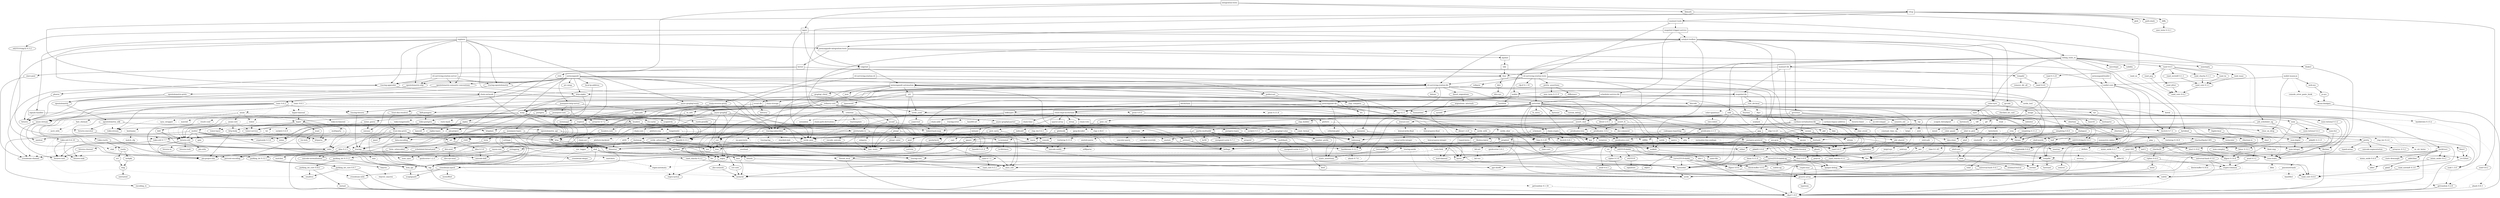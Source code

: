 digraph {
    0 [ label = "catalyst-toolbox" shape = box]
    1 [ label = "chain-addr" shape = box]
    2 [ label = "chain-core" shape = box]
    3 [ label = "chain-ser" shape = box]
    4 [ label = "chain-crypto" shape = box]
    5 [ label = "typed-bytes" shape = box]
    6 [ label = "chain-impl-mockchain" shape = box]
    7 [ label = "cardano-legacy-address" shape = box]
    8 [ label = "chain-time" shape = box]
    9 [ label = "chain-vote" shape = box]
    10 [ label = "imhamt" shape = box]
    11 [ label = "sparse-array" shape = box]
    12 [ label = "chain-storage" shape = box]
    13 [ label = "jcli" shape = box]
    14 [ label = "jormungandr-lib" shape = box]
    15 [ label = "jormungandr-automation" shape = box]
    16 [ label = "jortestkit" shape = box]
    17 [ label = "jormungandr-integration-tests" shape = box]
    18 [ label = "hersir" shape = box]
    19 [ label = "thor" shape = box]
    20 [ label = "loki" shape = box]
    21 [ label = "mjolnir" shape = box]
    22 [ label = "snapshot-lib" shape = box]
    23 [ label = "symmetric-cipher" shape = box]
    24 [ label = "vit-servicing-station-lib" shape = box]
    25 [ label = "event-db" shape = box]
    26 [ label = "vit-servicing-station-tests" shape = box]
    27 [ label = "wallet" shape = box]
    28 [ label = "chain-path-derivation" shape = box]
    29 [ label = "hdkeygen" shape = box]
    30 [ label = "chain-network" shape = box]
    31 [ label = "jormungandrwallet" shape = box]
    32 [ label = "wallet-core" shape = box]
    33 [ label = "wallet-wasm-js" shape = box]
    34 [ label = "jormungandr" shape = box]
    35 [ label = "explorer" shape = box]
    36 [ label = "settings" shape = box]
    37 [ label = "blockchain" shape = box]
    38 [ label = "vit-servicing-station-cli" shape = box]
    39 [ label = "vit-servicing-station-server" shape = box]
    40 [ label = "iapyx" shape = box]
    41 [ label = "valgrind" shape = box]
    42 [ label = "vitup" shape = box]
    43 [ label = "mainnet-lib" shape = box]
    44 [ label = "mainnet-tools" shape = box]
    45 [ label = "scheduler-service-lib" shape = box]
    46 [ label = "signals-handler" shape = box]
    47 [ label = "snapshot-trigger-service" shape = box]
    48 [ label = "voting_tools_rs" shape = box]
    49 [ label = "integration-tests" shape = box]
    50 [ label = "assert_fs" ]
    51 [ label = "bech32 0.8.1" ]
    52 [ label = "clap 4.2.1" ]
    53 [ label = "color-eyre" ]
    54 [ label = "csv" ]
    55 [ label = "fraction" ]
    56 [ label = "futures" ]
    57 [ label = "gag" ]
    58 [ label = "governor" ]
    59 [ label = "graphql_client" ]
    60 [ label = "hex" ]
    61 [ label = "image" ]
    62 [ label = "itertools" ]
    63 [ label = "once_cell" ]
    64 [ label = "qrcode" ]
    65 [ label = "quircs" ]
    66 [ label = "rand 0.8.5" ]
    67 [ label = "rand_chacha 0.3.1" ]
    68 [ label = "rayon" ]
    69 [ label = "regex" ]
    70 [ label = "reqwest" ]
    71 [ label = "rust_decimal" ]
    72 [ label = "serde" ]
    73 [ label = "serde_json" ]
    74 [ label = "serde_yaml" ]
    75 [ label = "sscanf" ]
    76 [ label = "thiserror" ]
    77 [ label = "time 0.3.20" ]
    78 [ label = "tokio" ]
    79 [ label = "tracing" ]
    80 [ label = "tracing-subscriber" ]
    81 [ label = "url" ]
    82 [ label = "cryptoxide 0.4.4" ]
    83 [ label = "proptest" ]
    84 [ label = "quickcheck" ]
    85 [ label = "curve25519-dalek-ng" ]
    86 [ label = "ed25519-bip32 0.4.1" ]
    87 [ label = "ed25519-dalek" ]
    88 [ label = "generic-array" ]
    89 [ label = "rand_core 0.6.4" ]
    90 [ label = "sha2 0.10.6" ]
    91 [ label = "lazy_static" ]
    92 [ label = "strum" ]
    93 [ label = "cbor_event" ]
    94 [ label = "const_format" ]
    95 [ label = "criterion" style = dashed]
    96 [ label = "data-pile" ]
    97 [ label = "sled" ]
    98 [ label = "tempfile" ]
    99 [ label = "base64 0.13.1" ]
    100 [ label = "bincode" ]
    101 [ label = "bytes" ]
    102 [ label = "clap_complete" ]
    103 [ label = "gtmpl" ]
    104 [ label = "rpassword" ]
    105 [ label = "http" ]
    106 [ label = "humantime" ]
    107 [ label = "parity-multiaddr" ]
    108 [ label = "serde_with" ]
    109 [ label = "assert_cmd" ]
    110 [ label = "bytesize" ]
    111 [ label = "custom_debug" ]
    112 [ label = "flate2" ]
    113 [ label = "fs_extra" ]
    114 [ label = "json" ]
    115 [ label = "keynesis" ]
    116 [ label = "log" ]
    117 [ label = "netstat2" ]
    118 [ label = "os_info" ]
    119 [ label = "poldercast" ]
    120 [ label = "predicates 2.1.5" ]
    121 [ label = "prost 0.9.0" ]
    122 [ label = "semver" ]
    123 [ label = "sysinfo" ]
    124 [ label = "tar" ]
    125 [ label = "tokio-stream" ]
    126 [ label = "tonic 0.6.2" ]
    127 [ label = "warp" ]
    128 [ label = "zip" ]
    129 [ label = "console" ]
    130 [ label = "dialoguer" ]
    131 [ label = "indicatif" ]
    132 [ label = "sha-1" ]
    133 [ label = "sha2 0.9.9" ]
    134 [ label = "bech32 0.7.3" ]
    135 [ label = "yaml-rust" ]
    136 [ label = "ctrlc" ]
    137 [ label = "slave-pool" ]
    138 [ label = "cocoon" ]
    139 [ label = "dirs" ]
    140 [ label = "serde_test" style = dashed]
    141 [ label = "zeroize" ]
    142 [ label = "diesel 1.4.8" ]
    143 [ label = "diesel_migrations" ]
    144 [ label = "dotenv" ]
    145 [ label = "http-zipkin" ]
    146 [ label = "notify" ]
    147 [ label = "r2d2" ]
    148 [ label = "simplelog 0.8.0" ]
    149 [ label = "tracing-futures" ]
    150 [ label = "bb8" ]
    151 [ label = "bb8-postgres" ]
    152 [ label = "dotenvy" ]
    153 [ label = "tokio-postgres" ]
    154 [ label = "cfg-if 0.1.10" ]
    155 [ label = "chrono" ]
    156 [ label = "dyn-clone" ]
    157 [ label = "fake" ]
    158 [ label = "hyper" ]
    159 [ label = "postgres" ]
    160 [ label = "pretty_assertions" ]
    161 [ label = "rand 0.7.3" ]
    162 [ label = "rand_core 0.5.1" ]
    163 [ label = "refinery" ]
    164 [ label = "hashlink" ]
    165 [ label = "http-body" ]
    166 [ label = "pin-project" ]
    167 [ label = "clear_on_drop" ]
    168 [ label = "console_error_panic_hook" style = dashed]
    169 [ label = "getrandom 0.2.8" ]
    170 [ label = "js-sys" ]
    171 [ label = "wasm-bindgen" ]
    172 [ label = "web-sys" ]
    173 [ label = "arc-swap" ]
    174 [ label = "jsonrpsee-core" ]
    175 [ label = "jsonrpsee-http-server" ]
    176 [ label = "linked-hash-map" ]
    177 [ label = "local-ip-address" ]
    178 [ label = "lru" ]
    179 [ label = "opentelemetry" ]
    180 [ label = "opentelemetry-otlp" ]
    181 [ label = "opentelemetry-semantic-conventions" ]
    182 [ label = "tokio-util 0.6.10" ]
    183 [ label = "tracing-appender" ]
    184 [ label = "tracing-opentelemetry" ]
    185 [ label = "trust-dns-resolver" ]
    186 [ label = "anyhow" ]
    187 [ label = "async-graphql" ]
    188 [ label = "async-graphql-warp" ]
    189 [ label = "futures-channel" ]
    190 [ label = "futures-util" ]
    191 [ label = "ed25519-bip32 0.3.2" ]
    192 [ label = "prettytable-rs" ]
    193 [ label = "warp-reverse-proxy" ]
    194 [ label = "diffy" ]
    195 [ label = "glob" ]
    196 [ label = "path-slash" ]
    197 [ label = "rustls" ]
    198 [ label = "rustls-pemfile" ]
    199 [ label = "tempdir" ]
    200 [ label = "tokio-rustls" ]
    201 [ label = "uuid 0.8.2" ]
    202 [ label = "walkdir" ]
    203 [ label = "cardano-serialization-lib" ]
    204 [ label = "pharos" ]
    205 [ label = "job_scheduler_ng" ]
    206 [ label = "num-traits" ]
    207 [ label = "uuid 1.3.0" ]
    208 [ label = "bigdecimal" ]
    209 [ label = "blake2" ]
    210 [ label = "bytekind" ]
    211 [ label = "cddl" ]
    212 [ label = "ciborium" ]
    213 [ label = "dashmap" ]
    214 [ label = "diesel 2.0.3" ]
    215 [ label = "microtype" ]
    216 [ label = "nonempty" ]
    217 [ label = "rand 0.6.5" ]
    218 [ label = "rand_core 0.4.2" ]
    219 [ label = "scheduled-thread-pool" ]
    220 [ label = "validity" ]
    221 [ label = "base64 0.21.0" ]
    222 [ label = "cfg-if 1.0.0" ]
    223 [ label = "libmath" ]
    224 [ label = "rand_chacha 0.2.2" ]
    225 [ label = "anstyle" ]
    226 [ label = "doc-comment" ]
    227 [ label = "globwalk" ]
    228 [ label = "predicates 3.0.2" ]
    229 [ label = "predicates-core" ]
    230 [ label = "predicates-tree" ]
    231 [ label = "clap_builder" ]
    232 [ label = "backtrace" ]
    233 [ label = "color-spantrace" style = dashed]
    234 [ label = "eyre" ]
    235 [ label = "indenter" ]
    236 [ label = "owo-colors" ]
    237 [ label = "tracing-error" style = dashed]
    238 [ label = "csv-core" ]
    239 [ label = "itoa" ]
    240 [ label = "ryu" ]
    241 [ label = "num" ]
    242 [ label = "futures-core" ]
    243 [ label = "futures-executor" ]
    244 [ label = "futures-io" ]
    245 [ label = "futures-sink" ]
    246 [ label = "futures-task" ]
    247 [ label = "filedescriptor" ]
    248 [ label = "futures-timer" style = dashed]
    249 [ label = "no-std-compat" ]
    250 [ label = "nonzero_ext" ]
    251 [ label = "parking_lot 0.12.1" ]
    252 [ label = "smallvec" ]
    253 [ label = "bytemuck" ]
    254 [ label = "byteorder" ]
    255 [ label = "color_quant" ]
    256 [ label = "gif" style = dashed]
    257 [ label = "jpeg-decoder" style = dashed]
    258 [ label = "num-iter" ]
    259 [ label = "num-rational 0.3.2" ]
    260 [ label = "png" style = dashed]
    261 [ label = "scoped_threadpool" style = dashed]
    262 [ label = "tiff" style = dashed]
    263 [ label = "either" ]
    264 [ label = "checked_int_cast" ]
    265 [ label = "ppv-lite86" ]
    266 [ label = "rayon-core" ]
    267 [ label = "aho-corasick" ]
    268 [ label = "memchr" ]
    269 [ label = "regex-syntax" ]
    270 [ label = "serde_urlencoded" ]
    271 [ label = "tower-service" ]
    272 [ label = "arrayvec 0.7.2" ]
    273 [ label = "borsh" style = dashed]
    274 [ label = "bytecheck" style = dashed]
    275 [ label = "rkyv" style = dashed]
    276 [ label = "indexmap" ]
    277 [ label = "time-core" ]
    278 [ label = "mio" style = dashed]
    279 [ label = "num_cpus" ]
    280 [ label = "pin-project-lite" ]
    281 [ label = "tracing-core" ]
    282 [ label = "matchers" style = dashed]
    283 [ label = "nu-ansi-term" style = dashed]
    284 [ label = "sharded-slab" style = dashed]
    285 [ label = "thread_local" ]
    286 [ label = "tracing-log" style = dashed]
    287 [ label = "tracing-serde" style = dashed]
    288 [ label = "form_urlencoded" ]
    289 [ label = "idna 0.3.0" ]
    290 [ label = "percent-encoding" ]
    291 [ label = "bit-set" style = dashed]
    292 [ label = "bitflags" ]
    293 [ label = "quick-error 2.0.1" style = dashed]
    294 [ label = "rand_xorshift 0.3.0" ]
    295 [ label = "rusty-fork" style = dashed]
    296 [ label = "unarray" ]
    297 [ label = "env_logger" style = dashed]
    298 [ label = "digest 0.9.0" ]
    299 [ label = "subtle-ng" ]
    300 [ label = "curve25519-dalek" ]
    301 [ label = "ed25519" ]
    302 [ label = "typenum" ]
    303 [ label = "digest 0.10.6" ]
    304 [ label = "atty" style = dashed]
    305 [ label = "cast" style = dashed]
    306 [ label = "clap 2.34.0" style = dashed]
    307 [ label = "criterion-plot" style = dashed]
    308 [ label = "oorandom" style = dashed]
    309 [ label = "plotters" style = dashed]
    310 [ label = "serde_cbor" style = dashed]
    311 [ label = "tinytemplate" style = dashed]
    312 [ label = "memmap2" ]
    313 [ label = "crc32fast" ]
    314 [ label = "crossbeam-epoch" ]
    315 [ label = "crossbeam-utils" ]
    316 [ label = "fxhash" ]
    317 [ label = "libc" ]
    318 [ label = "parking_lot 0.11.2" ]
    319 [ label = "fastrand" ]
    320 [ label = "gtmpl_value" ]
    321 [ label = "fnv" ]
    322 [ label = "arrayref" ]
    323 [ label = "bs58" ]
    324 [ label = "data-encoding" ]
    325 [ label = "multihash" ]
    326 [ label = "static_assertions" ]
    327 [ label = "unsigned-varint 0.7.1" ]
    328 [ label = "bstr" ]
    329 [ label = "wait-timeout" ]
    330 [ label = "miniz_oxide 0.6.2" ]
    331 [ label = "cryptoxide 0.3.6" ]
    332 [ label = "difflib" style = dashed]
    333 [ label = "float-cmp" style = dashed]
    334 [ label = "normalize-line-endings" style = dashed]
    335 [ label = "filetime" ]
    336 [ label = "tokio-util 0.7.7" ]
    337 [ label = "async-stream" ]
    338 [ label = "h2" style = dashed]
    339 [ label = "hyper-timeout" style = dashed]
    340 [ label = "tower" style = dashed]
    341 [ label = "tower-layer" ]
    342 [ label = "headers" ]
    343 [ label = "mime" ]
    344 [ label = "mime_guess" ]
    345 [ label = "multiparty" style = dashed]
    346 [ label = "scoped-tls" ]
    347 [ label = "tokio-tungstenite" style = dashed]
    348 [ label = "aes" style = dashed]
    349 [ label = "bzip2" style = dashed]
    350 [ label = "constant_time_eq" style = dashed]
    351 [ label = "hmac 0.12.1" ]
    352 [ label = "pbkdf2 0.11.0" style = dashed]
    353 [ label = "sha1" ]
    354 [ label = "zstd" style = dashed]
    355 [ label = "unicode-width" ]
    356 [ label = "shell-words" ]
    357 [ label = "number_prefix" ]
    358 [ label = "block-buffer 0.9.0" ]
    359 [ label = "opaque-debug" ]
    360 [ label = "crossbeam-channel" ]
    361 [ label = "aes-gcm" ]
    362 [ label = "chacha20poly1305" ]
    363 [ label = "hmac 0.11.0" ]
    364 [ label = "pbkdf2 0.9.0" ]
    365 [ label = "dirs-sys" ]
    366 [ label = "pq-sys" style = dashed]
    367 [ label = "migrations_internals" ]
    368 [ label = "zipkin" ]
    369 [ label = "termcolor" ]
    370 [ label = "fallible-iterator" ]
    371 [ label = "phf" ]
    372 [ label = "postgres-protocol" ]
    373 [ label = "postgres-types" ]
    374 [ label = "socket2 0.5.1" ]
    375 [ label = "num-integer" ]
    376 [ label = "time 0.1.45" style = dashed]
    377 [ label = "httparse" ]
    378 [ label = "httpdate" ]
    379 [ label = "socket2 0.4.9" style = dashed]
    380 [ label = "want" ]
    381 [ label = "ansi_term 0.11.0" ]
    382 [ label = "difference" ]
    383 [ label = "getrandom 0.1.16" style = dashed]
    384 [ label = "refinery-core" ]
    385 [ label = "hashbrown 0.12.3" ]
    386 [ label = "beef" ]
    387 [ label = "jsonrpsee-types" ]
    388 [ label = "rustc-hash" style = dashed]
    389 [ label = "globset" ]
    390 [ label = "unicase" ]
    391 [ label = "opentelemetry_api" ]
    392 [ label = "opentelemetry_sdk" ]
    393 [ label = "opentelemetry-proto" ]
    394 [ label = "prost 0.11.8" style = dashed]
    395 [ label = "tonic 0.8.3" style = dashed]
    396 [ label = "slab" style = dashed]
    397 [ label = "lru-cache" ]
    398 [ label = "resolv-conf" style = dashed]
    399 [ label = "trust-dns-proto" ]
    400 [ label = "async-graphql-parser" ]
    401 [ label = "async-graphql-value" ]
    402 [ label = "fast_chemail" style = dashed]
    403 [ label = "multer" ]
    404 [ label = "pin-utils" ]
    405 [ label = "encode_unicode" ]
    406 [ label = "is-terminal" ]
    407 [ label = "term" ]
    408 [ label = "ansi_term 0.12.1" ]
    409 [ label = "ring" ]
    410 [ label = "sct" ]
    411 [ label = "webpki" ]
    412 [ label = "rand 0.4.6" ]
    413 [ label = "remove_dir_all" ]
    414 [ label = "same-file" ]
    415 [ label = "num-bigint" ]
    416 [ label = "schemars" ]
    417 [ label = "cron" ]
    418 [ label = "libm" style = dashed]
    419 [ label = "abnf_to_pest" ]
    420 [ label = "base16" ]
    421 [ label = "base64-url" style = dashed]
    422 [ label = "clap 3.2.23" style = dashed]
    423 [ label = "codespan-reporting" ]
    424 [ label = "hexf-parse" ]
    425 [ label = "lexical-core" ]
    426 [ label = "pest_meta" ]
    427 [ label = "pest_vm" ]
    428 [ label = "simplelog 0.11.2" ]
    429 [ label = "uriparse" style = dashed]
    430 [ label = "ciborium-io" ]
    431 [ label = "ciborium-ll" ]
    432 [ label = "lock_api" ]
    433 [ label = "parking_lot_core 0.9.7" ]
    434 [ label = "secrecy" style = dashed]
    435 [ label = "rand_chacha 0.1.1" ]
    436 [ label = "rand_hc" ]
    437 [ label = "rand_isaac" ]
    438 [ label = "rand_jitter" ]
    439 [ label = "rand_os" style = dashed]
    440 [ label = "rand_pcg" ]
    441 [ label = "rand_xorshift 0.1.1" ]
    442 [ label = "rand 0.3.23" ]
    443 [ label = "ignore" ]
    444 [ label = "termtree" ]
    445 [ label = "anstream" style = dashed]
    446 [ label = "clap_lex 0.4.1" ]
    447 [ label = "strsim" style = dashed]
    448 [ label = "addr2line" ]
    449 [ label = "object" ]
    450 [ label = "rustc-demangle" ]
    451 [ label = "num-complex" ]
    452 [ label = "num-rational 0.4.1" ]
    453 [ label = "weezl" style = dashed]
    454 [ label = "deflate" style = dashed]
    455 [ label = "miniz_oxide 0.3.7" style = dashed]
    456 [ label = "miniz_oxide 0.4.4" style = dashed]
    457 [ label = "crossbeam-deque" ]
    458 [ label = "hashbrown 0.13.2" style = dashed]
    459 [ label = "ptr_meta" style = dashed]
    460 [ label = "simdutf8" style = dashed]
    461 [ label = "rend" style = dashed]
    462 [ label = "seahash" style = dashed]
    463 [ label = "regex-automata" style = dashed]
    464 [ label = "overload" style = dashed]
    465 [ label = "unicode-bidi" ]
    466 [ label = "unicode-normalization" ]
    467 [ label = "bit-vec" style = dashed]
    468 [ label = "quick-error 1.2.3" style = dashed]
    469 [ label = "subtle" ]
    470 [ label = "signature" ]
    471 [ label = "block-buffer 0.10.4" style = dashed]
    472 [ label = "crypto-common" ]
    473 [ label = "textwrap 0.11.0" style = dashed]
    474 [ label = "plotters-backend" style = dashed]
    475 [ label = "plotters-svg" style = dashed]
    476 [ label = "half" ]
    477 [ label = "memoffset" ]
    478 [ label = "scopeguard" ]
    479 [ label = "instant" ]
    480 [ label = "parking_lot_core 0.8.6" ]
    481 [ label = "unsigned-varint 0.5.1" ]
    482 [ label = "adler" ]
    483 [ label = "tokio-io-timeout" style = dashed]
    484 [ label = "headers-core" ]
    485 [ label = "try-lock" ]
    486 [ label = "tungstenite" style = dashed]
    487 [ label = "cipher 0.3.0" ]
    488 [ label = "bzip2-sys" style = dashed]
    489 [ label = "password-hash" style = dashed]
    490 [ label = "zstd-safe" style = dashed]
    491 [ label = "aead 0.4.3" ]
    492 [ label = "ctr" ]
    493 [ label = "ghash" ]
    494 [ label = "aead 0.5.2" ]
    495 [ label = "chacha20" ]
    496 [ label = "cipher 0.4.4" ]
    497 [ label = "poly1305" ]
    498 [ label = "crypto-mac" ]
    499 [ label = "lazycell" ]
    500 [ label = "zipkin-types" ]
    501 [ label = "phf_shared" ]
    502 [ label = "md-5" ]
    503 [ label = "stringprep" ]
    504 [ label = "siphasher" ]
    505 [ label = "toml" ]
    506 [ label = "ahash 0.7.6" style = dashed]
    507 [ label = "axum" style = dashed]
    508 [ label = "hostname" style = dashed]
    509 [ label = "idna 0.2.3" ]
    510 [ label = "ipnet" ]
    511 [ label = "tinyvec" ]
    512 [ label = "pest" ]
    513 [ label = "ascii_utils" style = dashed]
    514 [ label = "encoding_rs" ]
    515 [ label = "spin" ]
    516 [ label = "io-lifetimes" ]
    517 [ label = "dirs-next" ]
    518 [ label = "untrusted" ]
    519 [ label = "nom" ]
    520 [ label = "abnf" ]
    521 [ label = "pretty" ]
    522 [ label = "clap_lex 0.2.4" style = dashed]
    523 [ label = "textwrap 0.16.0" style = dashed]
    524 [ label = "lexical-parse-float" style = dashed]
    525 [ label = "lexical-parse-integer" style = dashed]
    526 [ label = "lexical-util" ]
    527 [ label = "lexical-write-float" style = dashed]
    528 [ label = "lexical-write-integer" style = dashed]
    529 [ label = "rand_core 0.3.1" ]
    530 [ label = "anstyle-parse" style = dashed]
    531 [ label = "concolor-override" style = dashed]
    532 [ label = "concolor-query" style = dashed]
    533 [ label = "utf8parse" style = dashed]
    534 [ label = "gimli" ]
    535 [ label = "adler32" style = dashed]
    536 [ label = "ahash 0.8.3" style = dashed]
    537 [ label = "utf-8" style = dashed]
    538 [ label = "base64ct" style = dashed]
    539 [ label = "zstd-sys" style = dashed]
    540 [ label = "polyval" ]
    541 [ label = "inout" ]
    542 [ label = "universal-hash 0.5.0" ]
    543 [ label = "axum-core" style = dashed]
    544 [ label = "matchit" style = dashed]
    545 [ label = "sync_wrapper" style = dashed]
    546 [ label = "match_cfg" style = dashed]
    547 [ label = "matches" ]
    548 [ label = "tinyvec_macros" style = dashed]
    549 [ label = "ucd-trie" ]
    550 [ label = "dirs-sys-next" ]
    551 [ label = "minimal-lexical" ]
    552 [ label = "abnf-core" ]
    553 [ label = "arrayvec 0.5.2" ]
    554 [ label = "typed-arena" ]
    555 [ label = "unicode-segmentation" ]
    556 [ label = "os_str_bytes" style = dashed]
    557 [ label = "universal-hash 0.4.1" ]
    0 -> 53 [ ]
    0 -> 57 [ ]
    0 -> 58 [ ]
    0 -> 17 [ ]
    0 -> 64 [ ]
    0 -> 65 [ ]
    0 -> 75 [ ]
    0 -> 23 [ ]
    0 -> 24 [ ]
    0 -> 27 [ ]
    1 -> 2 [ ]
    1 -> 4 [ ]
    2 -> 3 [ ]
    3 -> 76 [ ]
    4 -> 51 [ ]
    4 -> 85 [ ]
    4 -> 86 [ ]
    4 -> 87 [ ]
    4 -> 60 [ ]
    4 -> 83 [ style = dotted]
    4 -> 84 [ style = dotted]
    4 -> 68 [ ]
    4 -> 90 [ ]
    4 -> 5 [ ]
    6 -> 7 [ ]
    6 -> 1 [ ]
    6 -> 8 [ ]
    6 -> 9 [ ]
    6 -> 10 [ ]
    6 -> 11 [ ]
    6 -> 92 [ ]
    6 -> 79 [ ]
    7 -> 93 [ ]
    7 -> 86 [ ]
    8 -> 2 [ ]
    8 -> 83 [ style = dotted]
    8 -> 84 [ style = dotted]
    9 -> 2 [ ]
    9 -> 4 [ ]
    9 -> 94 [ ]
    10 -> 83 [ style = dotted]
    10 -> 76 [ ]
    12 -> 95 [ style = dotted]
    12 -> 96 [ ]
    12 -> 89 [ style = dotted]
    12 -> 97 [ ]
    12 -> 98 [ style = dotted]
    12 -> 76 [ ]
    13 -> 100 [ ]
    13 -> 102 [ ]
    13 -> 103 [ ]
    13 -> 14 [ ]
    13 -> 70 [ ]
    13 -> 104 [ ]
    13 -> 74 [ ]
    14 -> 6 [ ]
    14 -> 105 [ ]
    14 -> 106 [ ]
    14 -> 107 [ ]
    14 -> 108 [ ]
    15 -> 109 [ ]
    15 -> 12 [ ]
    15 -> 59 [ ]
    15 -> 13 [ ]
    15 -> 16 [ ]
    15 -> 114 [ ]
    15 -> 117 [ ]
    15 -> 119 [ ]
    15 -> 126 [ ]
    15 -> 80 [ ]
    16 -> 50 [ ]
    16 -> 51 [ ]
    16 -> 110 [ ]
    16 -> 54 [ ]
    16 -> 111 [ ]
    16 -> 130 [ ]
    16 -> 113 [ ]
    16 -> 60 [ ]
    16 -> 106 [ ]
    16 -> 131 [ ]
    16 -> 118 [ ]
    16 -> 120 [ ]
    16 -> 70 [ ]
    16 -> 122 [ ]
    16 -> 74 [ ]
    16 -> 132 [ ]
    16 -> 133 [ ]
    16 -> 123 [ ]
    16 -> 124 [ ]
    16 -> 127 [ ]
    16 -> 128 [ ]
    17 -> 134 [ ]
    17 -> 18 [ ]
    17 -> 21 [ ]
    18 -> 136 [ ]
    18 -> 137 [ ]
    18 -> 19 [ ]
    19 -> 138 [ ]
    19 -> 139 [ ]
    19 -> 15 [ ]
    20 -> 19 [ ]
    21 -> 20 [ ]
    22 -> 55 [ ]
    22 -> 14 [ ]
    22 -> 70 [ ]
    22 -> 71 [ ]
    22 -> 140 [ style = dotted]
    23 -> 82 [ ]
    23 -> 66 [ ]
    23 -> 76 [ ]
    23 -> 141 [ ]
    24 -> 52 [ ]
    24 -> 143 [ ]
    24 -> 144 [ ]
    24 -> 25 [ ]
    24 -> 145 [ ]
    24 -> 62 [ ]
    24 -> 146 [ ]
    24 -> 148 [ ]
    24 -> 22 [ ]
    24 -> 149 [ ]
    24 -> 80 [ ]
    24 -> 127 [ ]
    25 -> 151 [ ]
    25 -> 152 [ ]
    26 -> 109 [ ]
    26 -> 154 [ ]
    26 -> 156 [ ]
    26 -> 157 [ ]
    26 -> 16 [ ]
    26 -> 160 [ ]
    26 -> 163 [ ]
    26 -> 24 [ ]
    27 -> 164 [ ]
    27 -> 29 [ ]
    27 -> 62 [ ]
    27 -> 14 [ ]
    28 -> 76 [ ]
    29 -> 7 [ ]
    29 -> 1 [ ]
    29 -> 28 [ ]
    30 -> 4 [ ]
    30 -> 56 [ ]
    30 -> 76 [ ]
    30 -> 126 [ ]
    31 -> 32 [ ]
    32 -> 134 [ ]
    32 -> 23 [ ]
    32 -> 27 [ ]
    33 -> 167 [ ]
    33 -> 168 [ style = dotted]
    33 -> 32 [ ]
    33 -> 172 [ ]
    34 -> 173 [ ]
    34 -> 30 [ ]
    34 -> 12 [ ]
    34 -> 52 [ ]
    34 -> 145 [ ]
    34 -> 14 [ ]
    34 -> 175 [ ]
    34 -> 177 [ ]
    34 -> 180 [ ]
    34 -> 181 [ ]
    34 -> 119 [ ]
    34 -> 70 [ ]
    34 -> 74 [ ]
    34 -> 183 [ ]
    34 -> 184 [ ]
    34 -> 185 [ ]
    34 -> 127 [ ]
    35 -> 186 [ ]
    35 -> 188 [ ]
    35 -> 30 [ ]
    35 -> 145 [ ]
    35 -> 17 [ ]
    35 -> 180 [ ]
    35 -> 181 [ ]
    35 -> 183 [ ]
    35 -> 184 [ ]
    36 -> 97 [ ]
    36 -> 76 [ ]
    37 -> 6 [ ]
    37 -> 178 [ ]
    38 -> 54 [ ]
    38 -> 24 [ ]
    39 -> 180 [ ]
    39 -> 181 [ ]
    39 -> 183 [ ]
    39 -> 184 [ ]
    39 -> 24 [ ]
    40 -> 0 [ ]
    40 -> 191 [ ]
    40 -> 192 [ ]
    40 -> 41 [ ]
    41 -> 15 [ ]
    41 -> 26 [ ]
    41 -> 32 [ ]
    41 -> 193 [ ]
    42 -> 194 [ ]
    42 -> 195 [ ]
    42 -> 44 [ ]
    42 -> 196 [ ]
    42 -> 183 [ ]
    42 -> 201 [ ]
    42 -> 41 [ ]
    43 -> 203 [ ]
    43 -> 204 [ ]
    43 -> 22 [ ]
    43 -> 199 [ ]
    43 -> 19 [ ]
    44 -> 205 [ ]
    44 -> 192 [ ]
    44 -> 47 [ ]
    44 -> 26 [ ]
    45 -> 155 [ ]
    45 -> 52 [ ]
    45 -> 56 [ ]
    45 -> 16 [ ]
    45 -> 207 [ ]
    46 -> 56 [ ]
    46 -> 78 [ ]
    47 -> 0 [ ]
    47 -> 45 [ ]
    47 -> 46 [ ]
    47 -> 48 [ ]
    48 -> 209 [ ]
    48 -> 210 [ ]
    48 -> 211 [ ]
    48 -> 53 [ ]
    48 -> 213 [ ]
    48 -> 214 [ ]
    48 -> 43 [ ]
    48 -> 215 [ ]
    48 -> 216 [ ]
    48 -> 217 [ ]
    48 -> 220 [ ]
    49 -> 40 [ ]
    49 -> 223 [ ]
    49 -> 224 [ ]
    49 -> 42 [ ]
    50 -> 226 [ ]
    50 -> 227 [ ]
    50 -> 228 [ ]
    50 -> 230 [ ]
    50 -> 98 [ ]
    52 -> 231 [ ]
    52 -> 63 [ style = dotted]
    53 -> 232 [ ]
    53 -> 233 [ style = dotted]
    53 -> 234 [ ]
    54 -> 238 [ ]
    54 -> 239 [ ]
    54 -> 240 [ ]
    54 -> 72 [ ]
    55 -> 91 [ style = dotted]
    55 -> 241 [ ]
    56 -> 243 [ style = dotted]
    57 -> 247 [ ]
    57 -> 98 [ ]
    58 -> 56 [ style = dotted]
    58 -> 248 [ style = dotted]
    58 -> 249 [ ]
    58 -> 250 [ ]
    58 -> 251 [ ]
    58 -> 66 [ style = dotted]
    59 -> 73 [ ]
    61 -> 253 [ ]
    61 -> 256 [ style = dotted]
    61 -> 258 [ ]
    61 -> 259 [ ]
    61 -> 260 [ style = dotted]
    61 -> 261 [ style = dotted]
    61 -> 262 [ style = dotted]
    62 -> 263 [ ]
    64 -> 264 [ ]
    64 -> 61 [ style = dotted]
    65 -> 206 [ ]
    65 -> 76 [ ]
    66 -> 67 [ style = dotted]
    67 -> 265 [ ]
    67 -> 89 [ ]
    68 -> 263 [ ]
    68 -> 266 [ ]
    69 -> 267 [ style = dotted]
    69 -> 269 [ ]
    70 -> 221 [ ]
    70 -> 190 [ ]
    70 -> 105 [ ]
    70 -> 73 [ style = dotted]
    70 -> 270 [ ]
    70 -> 271 [ ]
    70 -> 81 [ ]
    71 -> 272 [ ]
    71 -> 273 [ style = dotted]
    71 -> 206 [ ]
    71 -> 159 [ style = dotted]
    71 -> 275 [ style = dotted]
    73 -> 239 [ ]
    73 -> 240 [ ]
    73 -> 72 [ ]
    74 -> 276 [ ]
    74 -> 240 [ ]
    74 -> 135 [ ]
    75 -> 94 [ ]
    75 -> 91 [ ]
    75 -> 69 [ ]
    77 -> 239 [ style = dotted]
    77 -> 72 [ style = dotted]
    77 -> 277 [ ]
    78 -> 101 [ style = dotted]
    78 -> 278 [ style = dotted]
    78 -> 279 [ style = dotted]
    78 -> 251 [ style = dotted]
    78 -> 280 [ ]
    79 -> 116 [ style = dotted]
    79 -> 280 [ ]
    79 -> 281 [ ]
    80 -> 282 [ style = dotted]
    80 -> 283 [ style = dotted]
    80 -> 69 [ style = dotted]
    80 -> 73 [ style = dotted]
    80 -> 284 [ style = dotted]
    80 -> 252 [ style = dotted]
    80 -> 285 [ style = dotted]
    80 -> 77 [ style = dotted]
    80 -> 79 [ style = dotted]
    80 -> 286 [ style = dotted]
    80 -> 287 [ style = dotted]
    81 -> 288 [ ]
    81 -> 289 [ ]
    81 -> 72 [ style = dotted]
    83 -> 291 [ style = dotted]
    83 -> 292 [ ]
    83 -> 254 [ ]
    83 -> 91 [ style = dotted]
    83 -> 206 [ ]
    83 -> 293 [ style = dotted]
    83 -> 66 [ ]
    83 -> 294 [ ]
    83 -> 269 [ style = dotted]
    83 -> 295 [ style = dotted]
    83 -> 296 [ ]
    84 -> 297 [ style = dotted]
    84 -> 161 [ ]
    85 -> 254 [ ]
    85 -> 298 [ ]
    85 -> 89 [ ]
    85 -> 299 [ ]
    85 -> 141 [ ]
    86 -> 82 [ ]
    87 -> 300 [ ]
    87 -> 301 [ ]
    87 -> 161 [ style = dotted]
    87 -> 72 [ style = dotted]
    87 -> 133 [ ]
    88 -> 302 [ ]
    89 -> 169 [ style = dotted]
    90 -> 303 [ ]
    95 -> 304 [ style = dashed]
    95 -> 306 [ style = dashed]
    95 -> 307 [ style = dashed]
    95 -> 54 [ style = dashed]
    95 -> 56 [ style = dotted]
    95 -> 91 [ style = dashed]
    95 -> 308 [ style = dashed]
    95 -> 309 [ style = dashed]
    95 -> 68 [ style = dashed]
    95 -> 69 [ style = dashed]
    95 -> 310 [ style = dashed]
    95 -> 311 [ style = dashed]
    95 -> 78 [ style = dotted]
    95 -> 202 [ style = dashed]
    96 -> 312 [ ]
    97 -> 313 [ ]
    97 -> 314 [ ]
    97 -> 316 [ ]
    97 -> 317 [ ]
    97 -> 116 [ ]
    97 -> 318 [ ]
    98 -> 222 [ ]
    98 -> 319 [ ]
    100 -> 72 [ ]
    101 -> 72 [ style = dotted]
    102 -> 52 [ ]
    103 -> 320 [ ]
    103 -> 62 [ ]
    103 -> 91 [ ]
    103 -> 290 [ ]
    104 -> 73 [ ]
    105 -> 101 [ ]
    105 -> 321 [ ]
    105 -> 239 [ ]
    107 -> 322 [ ]
    107 -> 323 [ ]
    107 -> 254 [ ]
    107 -> 324 [ ]
    107 -> 325 [ ]
    107 -> 326 [ ]
    107 -> 327 [ ]
    107 -> 81 [ style = dotted]
    108 -> 99 [ style = dotted]
    108 -> 155 [ style = dotted]
    108 -> 60 [ style = dotted]
    108 -> 276 [ style = dotted]
    108 -> 73 [ style = dotted]
    108 -> 77 [ style = dotted]
    109 -> 328 [ ]
    109 -> 226 [ ]
    109 -> 228 [ ]
    109 -> 230 [ ]
    109 -> 329 [ ]
    112 -> 313 [ ]
    112 -> 330 [ style = dotted]
    115 -> 331 [ ]
    115 -> 60 [ ]
    115 -> 67 [ ]
    115 -> 76 [ ]
    116 -> 222 [ ]
    116 -> 72 [ style = dotted]
    117 -> 292 [ ]
    117 -> 317 [ ]
    117 -> 76 [ ]
    118 -> 116 [ ]
    119 -> 115 [ ]
    119 -> 178 [ ]
    120 -> 332 [ style = dotted]
    120 -> 333 [ style = dotted]
    120 -> 62 [ ]
    120 -> 334 [ style = dotted]
    120 -> 229 [ ]
    120 -> 69 [ style = dotted]
    121 -> 101 [ ]
    122 -> 72 [ style = dotted]
    123 -> 68 [ style = dotted]
    124 -> 335 [ ]
    125 -> 336 [ style = dotted]
    126 -> 337 [ ]
    126 -> 99 [ ]
    126 -> 339 [ style = dotted]
    126 -> 290 [ ]
    126 -> 121 [ style = dotted]
    126 -> 125 [ ]
    126 -> 182 [ ]
    126 -> 340 [ style = dotted]
    126 -> 149 [ style = dotted]
    127 -> 342 [ ]
    127 -> 158 [ ]
    127 -> 344 [ ]
    127 -> 345 [ style = dotted]
    127 -> 166 [ ]
    127 -> 198 [ ]
    127 -> 346 [ ]
    127 -> 73 [ ]
    127 -> 270 [ ]
    127 -> 200 [ style = dotted]
    127 -> 125 [ ]
    127 -> 347 [ style = dotted]
    128 -> 348 [ style = dotted]
    128 -> 254 [ ]
    128 -> 349 [ style = dotted]
    128 -> 350 [ style = dotted]
    128 -> 112 [ style = dotted]
    128 -> 352 [ style = dotted]
    128 -> 353 [ style = dotted]
    128 -> 77 [ style = dotted]
    128 -> 354 [ style = dotted]
    129 -> 91 [ ]
    129 -> 317 [ ]
    129 -> 355 [ style = dotted]
    130 -> 129 [ ]
    130 -> 356 [ ]
    130 -> 98 [ style = dotted]
    130 -> 141 [ style = dotted]
    131 -> 129 [ ]
    131 -> 357 [ ]
    131 -> 69 [ ]
    132 -> 358 [ ]
    132 -> 222 [ ]
    132 -> 298 [ ]
    132 -> 359 [ ]
    133 -> 358 [ ]
    133 -> 222 [ ]
    133 -> 298 [ ]
    133 -> 359 [ ]
    135 -> 176 [ ]
    137 -> 360 [ ]
    138 -> 361 [ ]
    138 -> 362 [ ]
    138 -> 364 [ ]
    138 -> 66 [ ]
    139 -> 365 [ ]
    140 -> 72 [ style = dashed]
    142 -> 292 [ style = dotted]
    142 -> 254 [ ]
    142 -> 155 [ style = dotted]
    142 -> 366 [ style = dotted]
    142 -> 147 [ style = dotted]
    142 -> 73 [ style = dotted]
    143 -> 367 [ ]
    145 -> 105 [ ]
    145 -> 368 [ ]
    146 -> 292 [ ]
    146 -> 360 [ style = dotted]
    146 -> 335 [ ]
    146 -> 317 [ ]
    146 -> 202 [ ]
    147 -> 116 [ ]
    147 -> 219 [ ]
    148 -> 155 [ ]
    148 -> 116 [ ]
    148 -> 369 [ style = dotted]
    149 -> 166 [ style = dotted]
    149 -> 79 [ ]
    150 -> 190 [ ]
    150 -> 78 [ ]
    151 -> 150 [ ]
    151 -> 153 [ ]
    153 -> 190 [ ]
    153 -> 290 [ ]
    153 -> 371 [ ]
    153 -> 373 [ ]
    153 -> 374 [ ]
    153 -> 336 [ ]
    155 -> 375 [ ]
    155 -> 72 [ style = dotted]
    155 -> 376 [ style = dotted]
    157 -> 155 [ style = dotted]
    157 -> 105 [ style = dotted]
    157 -> 66 [ ]
    158 -> 338 [ style = dotted]
    158 -> 165 [ ]
    158 -> 377 [ ]
    158 -> 378 [ ]
    158 -> 379 [ style = dotted]
    158 -> 271 [ ]
    158 -> 380 [ ]
    159 -> 153 [ ]
    160 -> 381 [ ]
    160 -> 382 [ ]
    161 -> 162 [ ]
    162 -> 383 [ style = dotted]
    163 -> 384 [ ]
    164 -> 385 [ ]
    165 -> 105 [ ]
    165 -> 280 [ ]
    168 -> 171 [ style = dashed]
    169 -> 222 [ ]
    170 -> 171 [ ]
    171 -> 222 [ ]
    172 -> 170 [ ]
    174 -> 272 [ style = dotted]
    174 -> 158 [ style = dotted]
    174 -> 387 [ ]
    174 -> 66 [ style = dotted]
    174 -> 388 [ style = dotted]
    175 -> 389 [ ]
    175 -> 174 [ ]
    175 -> 91 [ ]
    175 -> 390 [ ]
    177 -> 76 [ ]
    178 -> 385 [ style = dotted]
    179 -> 392 [ ]
    180 -> 393 [ ]
    181 -> 179 [ ]
    182 -> 242 [ ]
    182 -> 245 [ ]
    182 -> 396 [ style = dotted]
    182 -> 78 [ ]
    183 -> 360 [ ]
    183 -> 80 [ ]
    184 -> 179 [ ]
    184 -> 80 [ ]
    185 -> 397 [ ]
    185 -> 398 [ style = dotted]
    185 -> 399 [ ]
    187 -> 400 [ ]
    187 -> 337 [ ]
    187 -> 99 [ ]
    187 -> 402 [ style = dotted]
    187 -> 403 [ ]
    187 -> 206 [ ]
    187 -> 63 [ ]
    187 -> 69 [ ]
    187 -> 270 [ ]
    187 -> 326 [ ]
    187 -> 98 [ ]
    188 -> 187 [ ]
    188 -> 127 [ ]
    189 -> 242 [ ]
    189 -> 245 [ style = dotted]
    190 -> 189 [ style = dotted]
    190 -> 244 [ style = dotted]
    190 -> 246 [ ]
    190 -> 268 [ style = dotted]
    190 -> 280 [ ]
    190 -> 404 [ ]
    190 -> 396 [ style = dotted]
    191 -> 331 [ ]
    192 -> 54 [ style = dotted]
    192 -> 405 [ ]
    192 -> 406 [ ]
    192 -> 91 [ ]
    192 -> 407 [ ]
    192 -> 355 [ ]
    193 -> 91 [ ]
    193 -> 70 [ ]
    193 -> 127 [ ]
    194 -> 408 [ ]
    197 -> 116 [ style = dotted]
    197 -> 410 [ ]
    197 -> 411 [ ]
    198 -> 221 [ ]
    199 -> 412 [ ]
    199 -> 413 [ ]
    200 -> 197 [ ]
    200 -> 78 [ ]
    201 -> 169 [ style = dotted]
    201 -> 72 [ style = dotted]
    202 -> 414 [ ]
    203 -> 134 [ ]
    203 -> 93 [ ]
    203 -> 167 [ ]
    203 -> 86 [ ]
    203 -> 60 [ ]
    203 -> 62 [ ]
    203 -> 176 [ ]
    203 -> 415 [ ]
    203 -> 66 [ ]
    203 -> 416 [ ]
    203 -> 133 [ ]
    204 -> 56 [ ]
    205 -> 417 [ ]
    205 -> 207 [ ]
    206 -> 418 [ style = dotted]
    207 -> 169 [ style = dotted]
    207 -> 72 [ style = dotted]
    208 -> 415 [ ]
    209 -> 303 [ ]
    210 -> 60 [ style = dotted]
    210 -> 72 [ ]
    210 -> 296 [ ]
    211 -> 419 [ ]
    211 -> 420 [ ]
    211 -> 421 [ style = dotted]
    211 -> 212 [ style = dotted]
    211 -> 422 [ style = dotted]
    211 -> 423 [ ]
    211 -> 424 [ ]
    211 -> 425 [ ]
    211 -> 427 [ ]
    211 -> 69 [ ]
    211 -> 73 [ style = dotted]
    211 -> 428 [ ]
    211 -> 429 [ style = dotted]
    212 -> 431 [ ]
    212 -> 72 [ ]
    213 -> 385 [ ]
    213 -> 432 [ ]
    213 -> 63 [ ]
    213 -> 433 [ ]
    214 -> 208 [ style = dotted]
    214 -> 292 [ style = dotted]
    214 -> 254 [ style = dotted]
    214 -> 366 [ style = dotted]
    214 -> 147 [ style = dotted]
    214 -> 73 [ style = dotted]
    215 -> 434 [ style = dotted]
    216 -> 72 [ style = dotted]
    217 -> 435 [ ]
    217 -> 436 [ ]
    217 -> 437 [ ]
    217 -> 438 [ ]
    217 -> 439 [ style = dotted]
    217 -> 440 [ ]
    217 -> 441 [ ]
    219 -> 251 [ ]
    223 -> 442 [ ]
    224 -> 265 [ ]
    224 -> 162 [ ]
    227 -> 292 [ ]
    227 -> 443 [ ]
    228 -> 225 [ ]
    228 -> 332 [ style = dotted]
    228 -> 62 [ ]
    228 -> 229 [ ]
    230 -> 229 [ ]
    230 -> 444 [ ]
    231 -> 445 [ style = dotted]
    231 -> 292 [ ]
    231 -> 446 [ ]
    231 -> 447 [ style = dotted]
    232 -> 448 [ ]
    232 -> 222 [ ]
    232 -> 317 [ ]
    232 -> 330 [ ]
    232 -> 449 [ ]
    232 -> 450 [ ]
    233 -> 236 [ style = dashed]
    233 -> 237 [ style = dashed]
    234 -> 235 [ ]
    234 -> 63 [ ]
    237 -> 80 [ style = dashed]
    238 -> 268 [ ]
    241 -> 451 [ ]
    241 -> 258 [ ]
    241 -> 452 [ ]
    243 -> 190 [ ]
    247 -> 317 [ ]
    247 -> 76 [ ]
    251 -> 432 [ ]
    251 -> 433 [ ]
    256 -> 255 [ style = dashed]
    256 -> 453 [ style = dashed]
    257 -> 68 [ style = dotted]
    258 -> 375 [ ]
    259 -> 375 [ ]
    260 -> 292 [ style = dashed]
    260 -> 313 [ style = dashed]
    260 -> 454 [ style = dotted]
    260 -> 455 [ style = dashed]
    262 -> 257 [ style = dashed]
    262 -> 456 [ style = dashed]
    262 -> 453 [ style = dashed]
    266 -> 360 [ ]
    266 -> 457 [ ]
    266 -> 279 [ ]
    267 -> 268 [ ]
    270 -> 288 [ ]
    270 -> 239 [ ]
    270 -> 240 [ ]
    270 -> 72 [ ]
    273 -> 458 [ style = dashed]
    274 -> 459 [ style = dashed]
    274 -> 460 [ style = dotted]
    275 -> 385 [ style = dotted]
    275 -> 461 [ style = dotted]
    275 -> 462 [ style = dashed]
    276 -> 385 [ ]
    276 -> 72 [ style = dotted]
    278 -> 116 [ style = dashed]
    281 -> 63 [ style = dotted]
    282 -> 463 [ style = dashed]
    283 -> 464 [ style = dashed]
    284 -> 91 [ style = dashed]
    285 -> 222 [ ]
    285 -> 63 [ ]
    286 -> 91 [ style = dashed]
    286 -> 116 [ style = dashed]
    286 -> 281 [ style = dashed]
    287 -> 72 [ style = dashed]
    287 -> 281 [ style = dashed]
    288 -> 290 [ ]
    289 -> 465 [ ]
    289 -> 466 [ ]
    291 -> 467 [ style = dashed]
    294 -> 89 [ ]
    295 -> 321 [ style = dashed]
    295 -> 468 [ style = dashed]
    295 -> 98 [ style = dashed]
    295 -> 329 [ style = dotted]
    297 -> 116 [ style = dashed]
    297 -> 69 [ style = dotted]
    298 -> 88 [ ]
    300 -> 254 [ ]
    300 -> 298 [ ]
    300 -> 162 [ ]
    300 -> 469 [ ]
    300 -> 141 [ ]
    301 -> 470 [ ]
    303 -> 471 [ style = dotted]
    303 -> 472 [ ]
    303 -> 469 [ style = dotted]
    306 -> 292 [ style = dashed]
    306 -> 473 [ style = dashed]
    307 -> 305 [ style = dashed]
    307 -> 62 [ style = dashed]
    309 -> 206 [ style = dashed]
    309 -> 475 [ style = dotted]
    310 -> 476 [ style = dashed]
    310 -> 72 [ style = dashed]
    311 -> 73 [ style = dashed]
    313 -> 222 [ ]
    314 -> 315 [ ]
    314 -> 477 [ ]
    314 -> 478 [ ]
    315 -> 222 [ ]
    316 -> 254 [ ]
    318 -> 432 [ ]
    318 -> 480 [ ]
    325 -> 88 [ ]
    325 -> 481 [ ]
    328 -> 268 [ ]
    328 -> 63 [ style = dotted]
    328 -> 463 [ style = dotted]
    328 -> 72 [ style = dotted]
    330 -> 482 [ ]
    333 -> 206 [ style = dotted]
    335 -> 222 [ ]
    336 -> 242 [ ]
    336 -> 245 [ ]
    336 -> 78 [ ]
    336 -> 79 [ style = dotted]
    337 -> 242 [ ]
    337 -> 280 [ ]
    338 -> 190 [ style = dashed]
    338 -> 105 [ style = dashed]
    338 -> 276 [ style = dashed]
    338 -> 336 [ style = dashed]
    339 -> 158 [ style = dashed]
    339 -> 483 [ style = dashed]
    340 -> 190 [ style = dotted]
    340 -> 276 [ style = dotted]
    340 -> 166 [ style = dotted]
    340 -> 66 [ style = dotted]
    340 -> 336 [ style = dotted]
    340 -> 341 [ style = dashed]
    340 -> 271 [ style = dashed]
    342 -> 99 [ ]
    342 -> 292 [ ]
    342 -> 484 [ ]
    342 -> 378 [ ]
    342 -> 343 [ ]
    342 -> 353 [ ]
    344 -> 343 [ ]
    344 -> 390 [ ]
    345 -> 101 [ style = dashed]
    345 -> 242 [ style = dotted]
    345 -> 377 [ style = dotted]
    345 -> 268 [ style = dotted]
    345 -> 280 [ style = dotted]
    345 -> 485 [ style = dotted]
    347 -> 190 [ style = dashed]
    347 -> 78 [ style = dashed]
    347 -> 486 [ style = dashed]
    348 -> 222 [ style = dashed]
    348 -> 487 [ style = dashed]
    348 -> 359 [ style = dashed]
    349 -> 488 [ style = dashed]
    351 -> 303 [ ]
    352 -> 351 [ style = dotted]
    352 -> 489 [ style = dotted]
    352 -> 90 [ style = dotted]
    353 -> 303 [ ]
    354 -> 490 [ style = dashed]
    358 -> 88 [ ]
    360 -> 315 [ style = dotted]
    361 -> 491 [ ]
    361 -> 348 [ style = dotted]
    361 -> 492 [ ]
    361 -> 493 [ ]
    362 -> 494 [ ]
    362 -> 495 [ ]
    362 -> 497 [ ]
    363 -> 498 [ ]
    363 -> 298 [ ]
    364 -> 363 [ style = dotted]
    364 -> 133 [ style = dotted]
    367 -> 142 [ ]
    368 -> 499 [ ]
    368 -> 116 [ ]
    368 -> 280 [ ]
    368 -> 66 [ ]
    368 -> 500 [ ]
    371 -> 501 [ ]
    372 -> 221 [ ]
    372 -> 254 [ ]
    372 -> 101 [ ]
    372 -> 370 [ ]
    372 -> 351 [ ]
    372 -> 502 [ ]
    372 -> 268 [ ]
    372 -> 66 [ ]
    372 -> 90 [ ]
    372 -> 503 [ ]
    373 -> 372 [ ]
    373 -> 73 [ style = dotted]
    375 -> 206 [ ]
    376 -> 317 [ style = dashed]
    380 -> 116 [ ]
    380 -> 485 [ ]
    383 -> 222 [ style = dashed]
    384 -> 91 [ ]
    384 -> 159 [ style = dotted]
    384 -> 69 [ ]
    384 -> 76 [ ]
    384 -> 77 [ ]
    384 -> 505 [ ]
    384 -> 81 [ ]
    384 -> 202 [ ]
    385 -> 506 [ style = dotted]
    386 -> 72 [ style = dotted]
    387 -> 186 [ ]
    387 -> 386 [ ]
    387 -> 73 [ ]
    387 -> 76 [ ]
    387 -> 79 [ ]
    389 -> 328 [ ]
    389 -> 321 [ ]
    389 -> 116 [ style = dotted]
    389 -> 69 [ ]
    391 -> 321 [ style = dotted]
    391 -> 190 [ ]
    391 -> 276 [ ]
    391 -> 63 [ ]
    391 -> 76 [ ]
    392 -> 360 [ style = dotted]
    392 -> 213 [ style = dotted]
    392 -> 243 [ ]
    392 -> 391 [ ]
    392 -> 290 [ style = dotted]
    392 -> 66 [ style = dotted]
    392 -> 125 [ style = dotted]
    393 -> 56 [ ]
    393 -> 179 [ ]
    393 -> 395 [ style = dotted]
    394 -> 101 [ style = dashed]
    395 -> 337 [ style = dashed]
    395 -> 507 [ style = dotted]
    395 -> 99 [ style = dashed]
    395 -> 339 [ style = dotted]
    395 -> 394 [ style = dotted]
    395 -> 125 [ style = dashed]
    395 -> 149 [ style = dotted]
    397 -> 176 [ ]
    398 -> 508 [ style = dotted]
    398 -> 468 [ style = dashed]
    399 -> 324 [ ]
    399 -> 190 [ ]
    399 -> 509 [ ]
    399 -> 510 [ ]
    399 -> 91 [ ]
    399 -> 66 [ ]
    399 -> 76 [ ]
    399 -> 78 [ style = dotted]
    399 -> 79 [ ]
    399 -> 81 [ ]
    400 -> 401 [ ]
    400 -> 512 [ ]
    401 -> 101 [ ]
    401 -> 276 [ ]
    401 -> 73 [ ]
    402 -> 513 [ style = dashed]
    403 -> 514 [ ]
    403 -> 190 [ ]
    403 -> 105 [ ]
    403 -> 377 [ ]
    403 -> 116 [ ]
    403 -> 343 [ ]
    403 -> 515 [ ]
    406 -> 516 [ ]
    407 -> 517 [ ]
    409 -> 518 [ ]
    410 -> 409 [ ]
    411 -> 409 [ ]
    415 -> 375 [ ]
    415 -> 72 [ style = dotted]
    416 -> 156 [ ]
    416 -> 73 [ ]
    417 -> 155 [ ]
    417 -> 519 [ ]
    417 -> 63 [ ]
    419 -> 520 [ ]
    419 -> 276 [ ]
    419 -> 62 [ ]
    419 -> 521 [ ]
    421 -> 99 [ style = dashed]
    422 -> 304 [ style = dotted]
    422 -> 292 [ style = dashed]
    422 -> 522 [ style = dashed]
    422 -> 276 [ style = dashed]
    422 -> 63 [ style = dotted]
    422 -> 447 [ style = dotted]
    422 -> 369 [ style = dotted]
    422 -> 523 [ style = dashed]
    423 -> 369 [ ]
    423 -> 355 [ ]
    425 -> 524 [ style = dotted]
    425 -> 527 [ style = dotted]
    426 -> 63 [ ]
    426 -> 512 [ ]
    427 -> 426 [ ]
    428 -> 155 [ ]
    428 -> 116 [ ]
    428 -> 369 [ style = dotted]
    429 -> 321 [ style = dashed]
    429 -> 91 [ style = dashed]
    431 -> 430 [ ]
    431 -> 476 [ ]
    432 -> 478 [ ]
    433 -> 222 [ ]
    433 -> 252 [ ]
    434 -> 72 [ style = dotted]
    434 -> 141 [ style = dashed]
    435 -> 529 [ ]
    436 -> 529 [ ]
    437 -> 529 [ ]
    438 -> 218 [ ]
    439 -> 218 [ style = dashed]
    440 -> 218 [ ]
    441 -> 529 [ ]
    442 -> 317 [ ]
    442 -> 412 [ ]
    443 -> 389 [ ]
    443 -> 91 [ ]
    443 -> 285 [ ]
    443 -> 202 [ ]
    445 -> 225 [ style = dashed]
    445 -> 530 [ style = dashed]
    445 -> 531 [ style = dotted]
    445 -> 532 [ style = dotted]
    445 -> 406 [ style = dotted]
    448 -> 534 [ ]
    449 -> 268 [ ]
    451 -> 206 [ ]
    451 -> 72 [ style = dotted]
    452 -> 415 [ style = dotted]
    454 -> 535 [ style = dashed]
    454 -> 254 [ style = dashed]
    455 -> 535 [ style = dashed]
    456 -> 482 [ style = dashed]
    457 -> 314 [ style = dotted]
    458 -> 536 [ style = dotted]
    461 -> 274 [ style = dotted]
    463 -> 269 [ style = dotted]
    466 -> 511 [ ]
    471 -> 88 [ style = dashed]
    472 -> 88 [ ]
    472 -> 89 [ style = dotted]
    473 -> 355 [ style = dashed]
    475 -> 474 [ style = dashed]
    479 -> 222 [ ]
    480 -> 479 [ ]
    480 -> 252 [ ]
    483 -> 78 [ style = dashed]
    484 -> 105 [ ]
    486 -> 99 [ style = dotted]
    486 -> 254 [ style = dashed]
    486 -> 105 [ style = dotted]
    486 -> 377 [ style = dotted]
    486 -> 116 [ style = dashed]
    486 -> 66 [ style = dashed]
    486 -> 353 [ style = dotted]
    486 -> 76 [ style = dashed]
    486 -> 81 [ style = dotted]
    486 -> 537 [ style = dashed]
    487 -> 88 [ ]
    488 -> 317 [ style = dashed]
    489 -> 538 [ style = dashed]
    489 -> 89 [ style = dotted]
    489 -> 469 [ style = dashed]
    490 -> 539 [ style = dashed]
    491 -> 88 [ ]
    492 -> 487 [ ]
    493 -> 540 [ ]
    494 -> 472 [ ]
    495 -> 496 [ ]
    496 -> 472 [ ]
    496 -> 541 [ ]
    496 -> 141 [ style = dotted]
    497 -> 359 [ ]
    497 -> 542 [ ]
    498 -> 88 [ ]
    498 -> 469 [ ]
    500 -> 324 [ ]
    501 -> 504 [ ]
    502 -> 303 [ ]
    503 -> 465 [ ]
    503 -> 466 [ ]
    505 -> 72 [ ]
    507 -> 543 [ style = dashed]
    507 -> 292 [ style = dashed]
    507 -> 158 [ style = dashed]
    507 -> 544 [ style = dashed]
    507 -> 290 [ style = dashed]
    507 -> 545 [ style = dashed]
    507 -> 340 [ style = dashed]
    508 -> 546 [ style = dashed]
    509 -> 547 [ ]
    509 -> 465 [ ]
    509 -> 466 [ ]
    511 -> 548 [ style = dotted]
    512 -> 76 [ style = dotted]
    512 -> 549 [ ]
    514 -> 222 [ ]
    517 -> 222 [ ]
    517 -> 550 [ ]
    519 -> 268 [ ]
    519 -> 551 [ ]
    520 -> 552 [ ]
    521 -> 553 [ ]
    521 -> 116 [ ]
    521 -> 554 [ ]
    521 -> 555 [ ]
    522 -> 556 [ style = dashed]
    524 -> 525 [ style = dashed]
    525 -> 526 [ style = dashed]
    526 -> 326 [ ]
    527 -> 528 [ style = dashed]
    528 -> 526 [ style = dashed]
    529 -> 218 [ ]
    530 -> 533 [ style = dotted]
    536 -> 222 [ style = dashed]
    539 -> 317 [ style = dashed]
    540 -> 222 [ ]
    540 -> 359 [ ]
    540 -> 557 [ ]
    541 -> 88 [ ]
    542 -> 472 [ ]
    542 -> 469 [ ]
    543 -> 190 [ style = dashed]
    543 -> 165 [ style = dashed]
    543 -> 343 [ style = dashed]
    543 -> 341 [ style = dashed]
    543 -> 271 [ style = dashed]
    552 -> 519 [ ]
    557 -> 88 [ ]
    557 -> 469 [ ]
}

